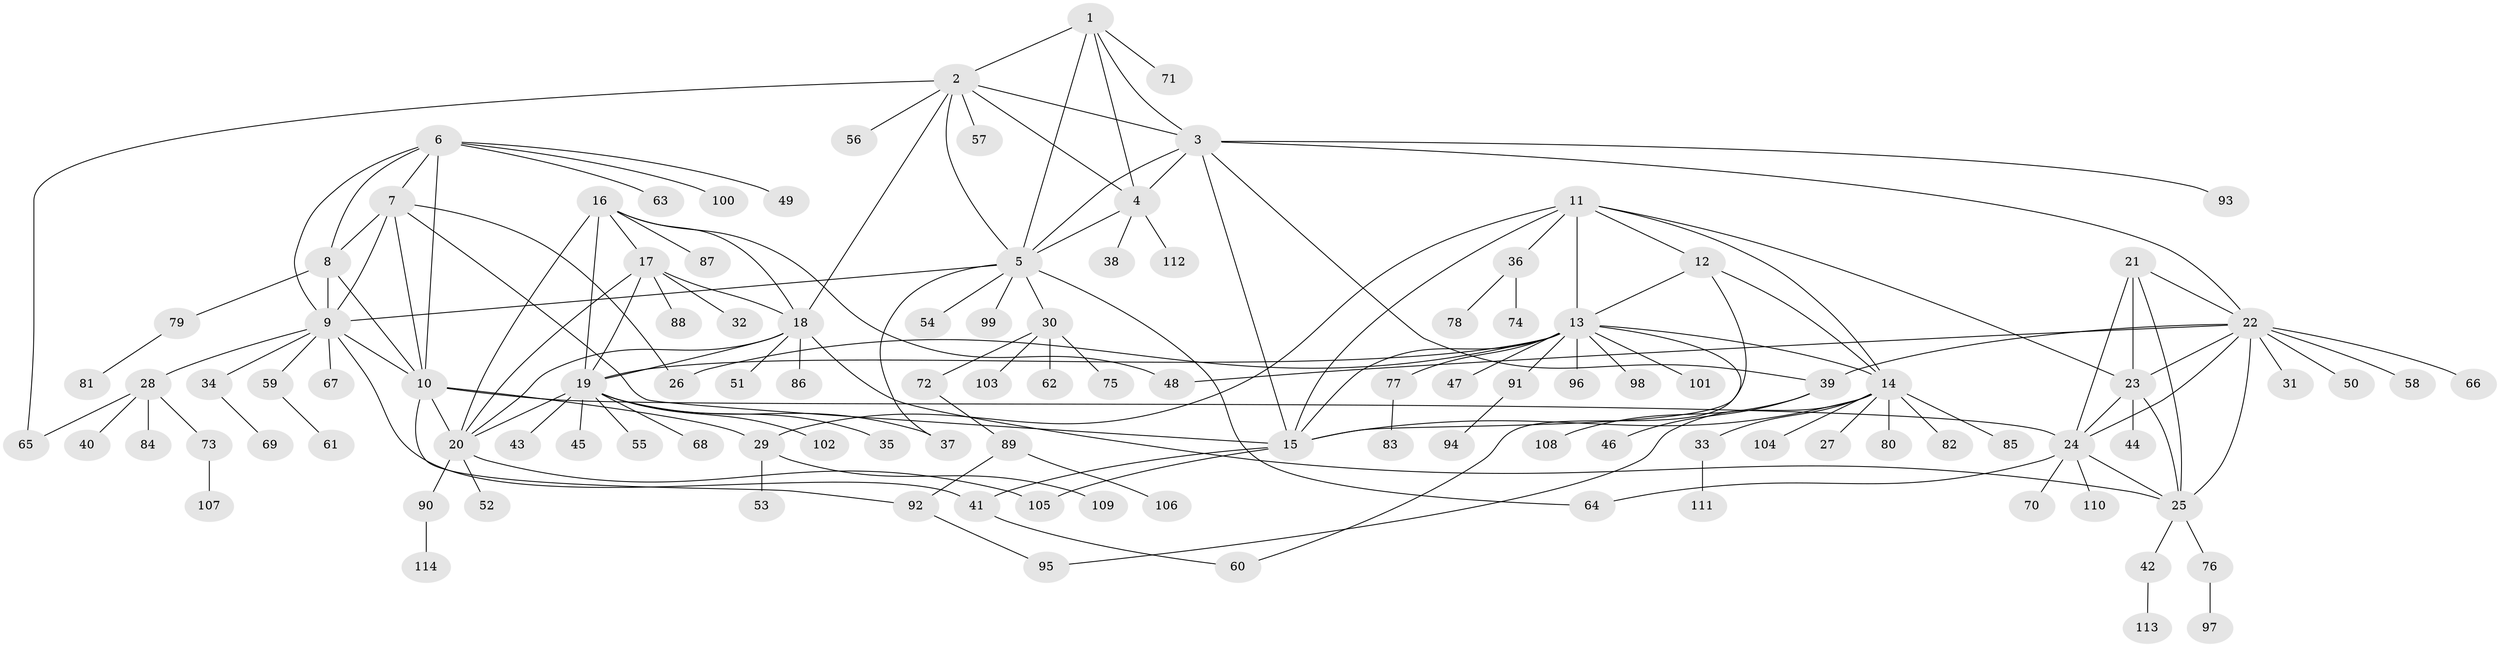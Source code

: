 // Generated by graph-tools (version 1.1) at 2025/26/03/09/25 03:26:45]
// undirected, 114 vertices, 161 edges
graph export_dot {
graph [start="1"]
  node [color=gray90,style=filled];
  1;
  2;
  3;
  4;
  5;
  6;
  7;
  8;
  9;
  10;
  11;
  12;
  13;
  14;
  15;
  16;
  17;
  18;
  19;
  20;
  21;
  22;
  23;
  24;
  25;
  26;
  27;
  28;
  29;
  30;
  31;
  32;
  33;
  34;
  35;
  36;
  37;
  38;
  39;
  40;
  41;
  42;
  43;
  44;
  45;
  46;
  47;
  48;
  49;
  50;
  51;
  52;
  53;
  54;
  55;
  56;
  57;
  58;
  59;
  60;
  61;
  62;
  63;
  64;
  65;
  66;
  67;
  68;
  69;
  70;
  71;
  72;
  73;
  74;
  75;
  76;
  77;
  78;
  79;
  80;
  81;
  82;
  83;
  84;
  85;
  86;
  87;
  88;
  89;
  90;
  91;
  92;
  93;
  94;
  95;
  96;
  97;
  98;
  99;
  100;
  101;
  102;
  103;
  104;
  105;
  106;
  107;
  108;
  109;
  110;
  111;
  112;
  113;
  114;
  1 -- 2;
  1 -- 3;
  1 -- 4;
  1 -- 5;
  1 -- 71;
  2 -- 3;
  2 -- 4;
  2 -- 5;
  2 -- 18;
  2 -- 56;
  2 -- 57;
  2 -- 65;
  3 -- 4;
  3 -- 5;
  3 -- 15;
  3 -- 22;
  3 -- 39;
  3 -- 93;
  4 -- 5;
  4 -- 38;
  4 -- 112;
  5 -- 9;
  5 -- 30;
  5 -- 37;
  5 -- 54;
  5 -- 64;
  5 -- 99;
  6 -- 7;
  6 -- 8;
  6 -- 9;
  6 -- 10;
  6 -- 49;
  6 -- 63;
  6 -- 100;
  7 -- 8;
  7 -- 9;
  7 -- 10;
  7 -- 15;
  7 -- 26;
  8 -- 9;
  8 -- 10;
  8 -- 79;
  9 -- 10;
  9 -- 28;
  9 -- 34;
  9 -- 41;
  9 -- 59;
  9 -- 67;
  10 -- 20;
  10 -- 24;
  10 -- 29;
  10 -- 92;
  11 -- 12;
  11 -- 13;
  11 -- 14;
  11 -- 15;
  11 -- 23;
  11 -- 29;
  11 -- 36;
  12 -- 13;
  12 -- 14;
  12 -- 15;
  13 -- 14;
  13 -- 15;
  13 -- 19;
  13 -- 26;
  13 -- 47;
  13 -- 60;
  13 -- 77;
  13 -- 91;
  13 -- 96;
  13 -- 98;
  13 -- 101;
  14 -- 15;
  14 -- 27;
  14 -- 33;
  14 -- 80;
  14 -- 82;
  14 -- 85;
  14 -- 95;
  14 -- 104;
  15 -- 41;
  15 -- 105;
  16 -- 17;
  16 -- 18;
  16 -- 19;
  16 -- 20;
  16 -- 48;
  16 -- 87;
  17 -- 18;
  17 -- 19;
  17 -- 20;
  17 -- 32;
  17 -- 88;
  18 -- 19;
  18 -- 20;
  18 -- 25;
  18 -- 51;
  18 -- 86;
  19 -- 20;
  19 -- 35;
  19 -- 37;
  19 -- 43;
  19 -- 45;
  19 -- 55;
  19 -- 68;
  19 -- 102;
  20 -- 52;
  20 -- 90;
  20 -- 105;
  21 -- 22;
  21 -- 23;
  21 -- 24;
  21 -- 25;
  22 -- 23;
  22 -- 24;
  22 -- 25;
  22 -- 31;
  22 -- 39;
  22 -- 48;
  22 -- 50;
  22 -- 58;
  22 -- 66;
  23 -- 24;
  23 -- 25;
  23 -- 44;
  24 -- 25;
  24 -- 64;
  24 -- 70;
  24 -- 110;
  25 -- 42;
  25 -- 76;
  28 -- 40;
  28 -- 65;
  28 -- 73;
  28 -- 84;
  29 -- 53;
  29 -- 109;
  30 -- 62;
  30 -- 72;
  30 -- 75;
  30 -- 103;
  33 -- 111;
  34 -- 69;
  36 -- 74;
  36 -- 78;
  39 -- 46;
  39 -- 108;
  41 -- 60;
  42 -- 113;
  59 -- 61;
  72 -- 89;
  73 -- 107;
  76 -- 97;
  77 -- 83;
  79 -- 81;
  89 -- 92;
  89 -- 106;
  90 -- 114;
  91 -- 94;
  92 -- 95;
}
